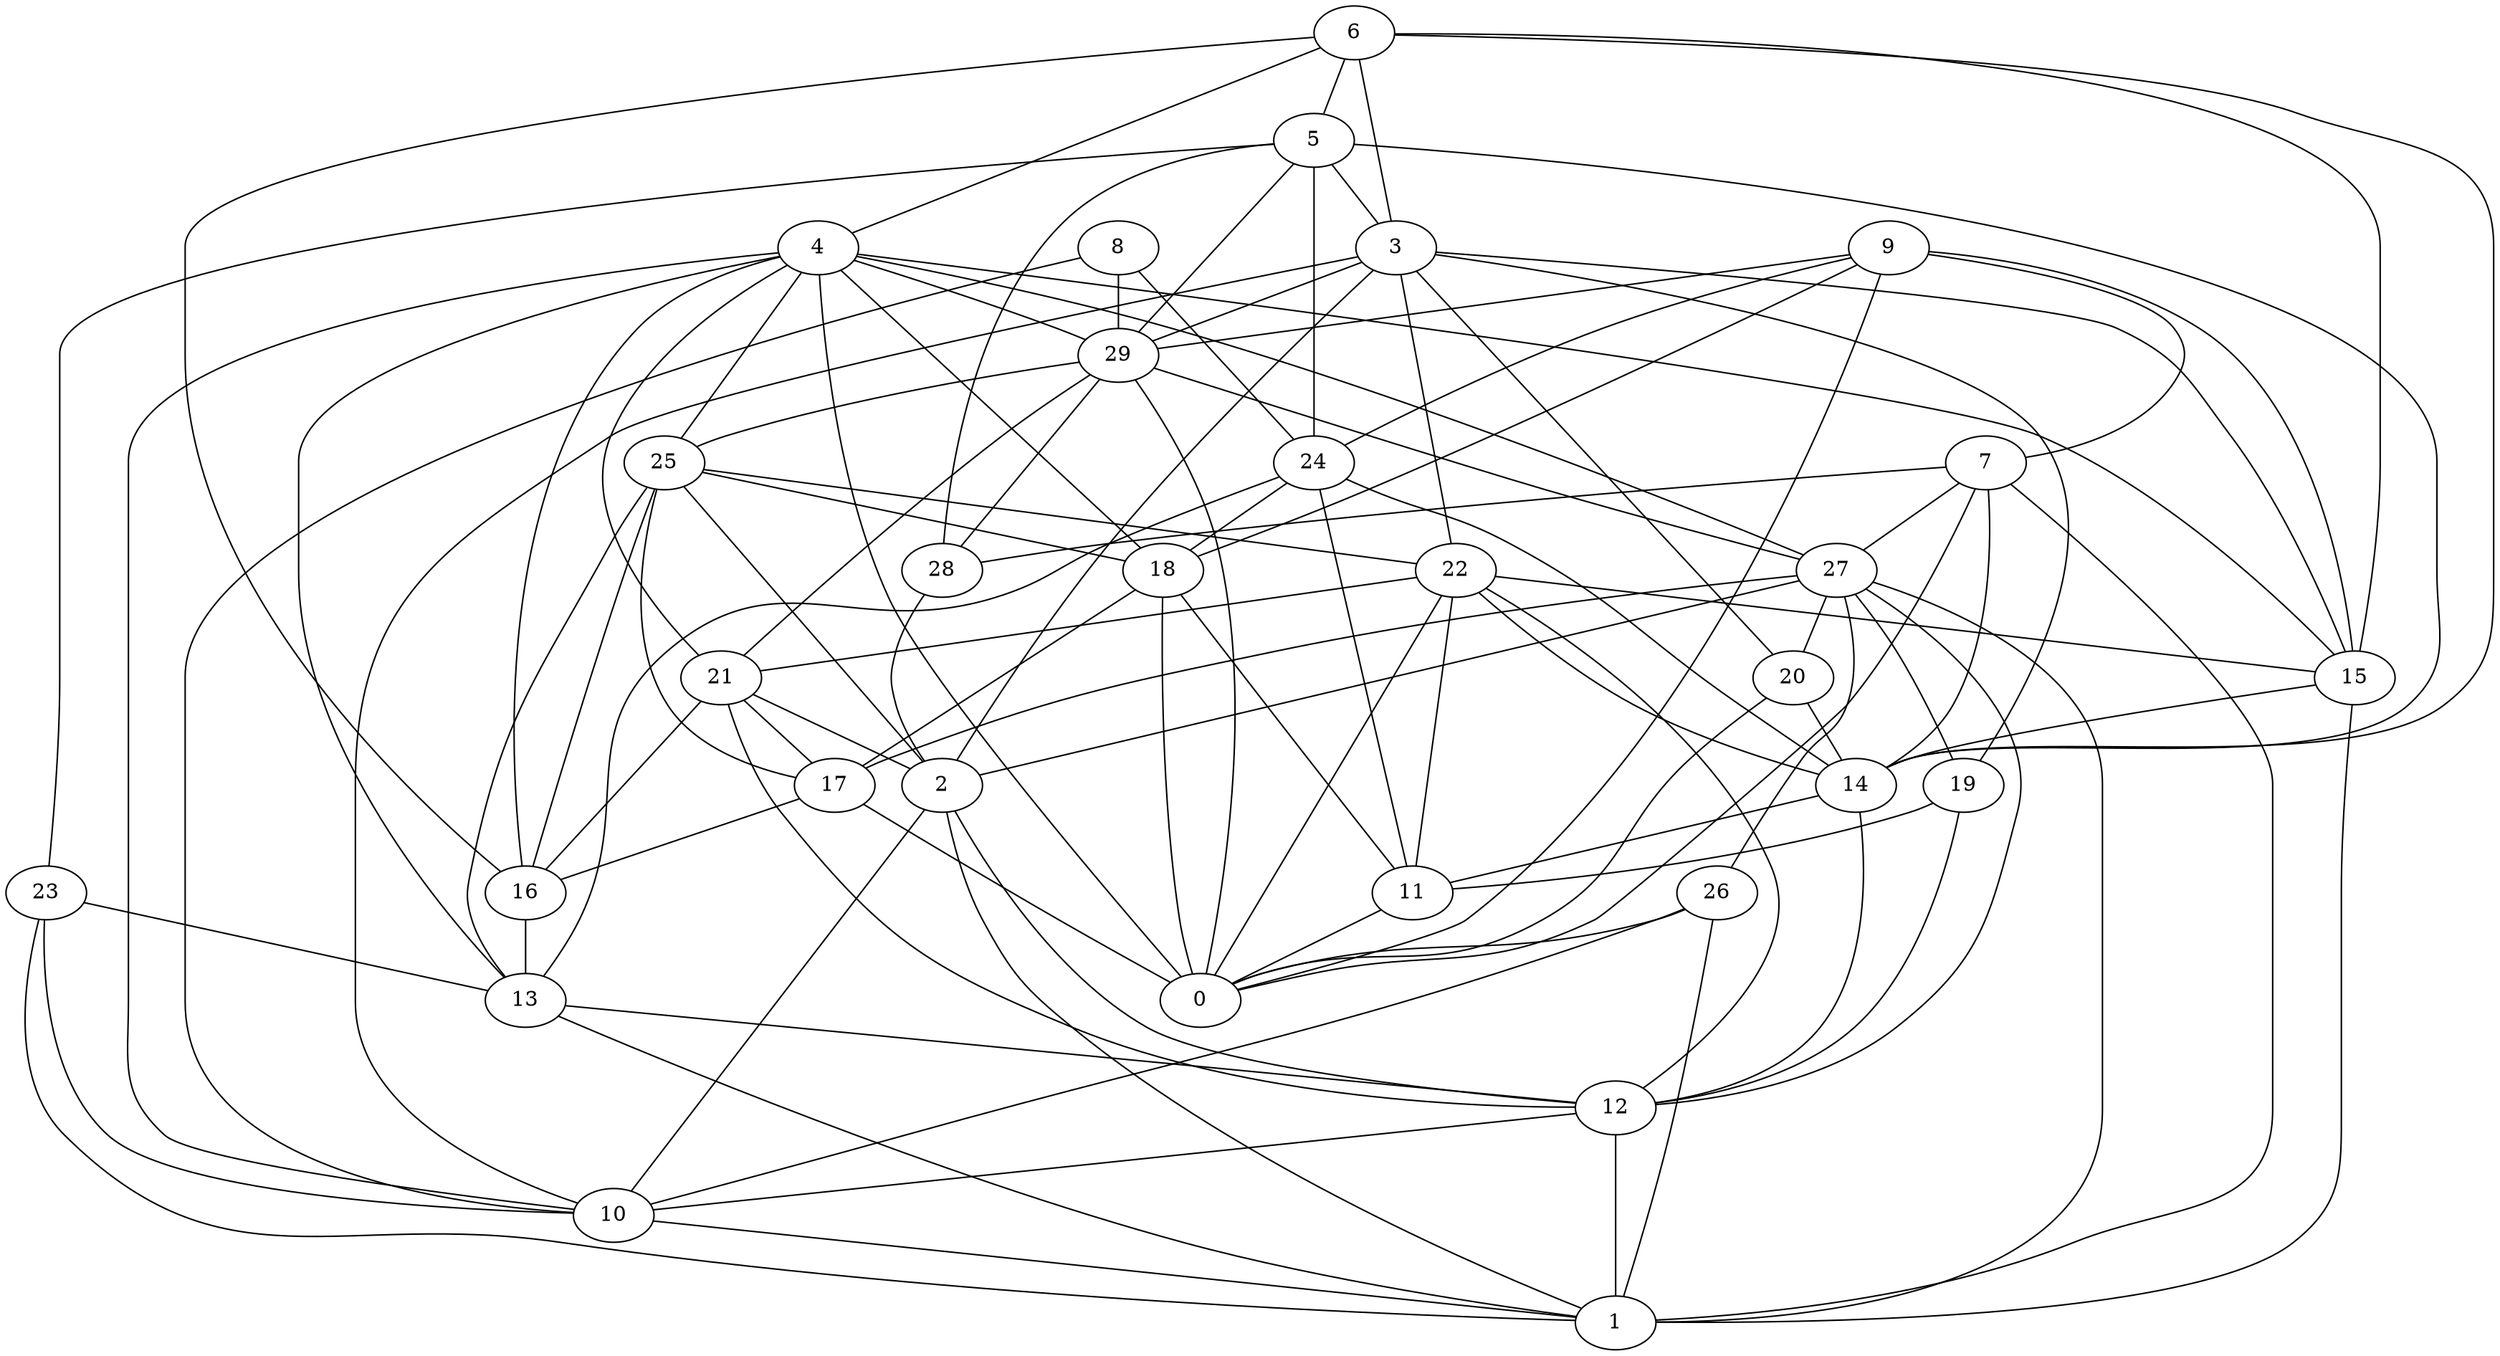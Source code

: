 digraph GG_graph {

subgraph G_graph {
edge [color = black]
"13" -> "1" [dir = none]
"15" -> "1" [dir = none]
"15" -> "14" [dir = none]
"29" -> "21" [dir = none]
"29" -> "27" [dir = none]
"29" -> "28" [dir = none]
"9" -> "18" [dir = none]
"9" -> "7" [dir = none]
"9" -> "29" [dir = none]
"9" -> "0" [dir = none]
"22" -> "15" [dir = none]
"22" -> "14" [dir = none]
"22" -> "11" [dir = none]
"22" -> "21" [dir = none]
"16" -> "13" [dir = none]
"8" -> "29" [dir = none]
"8" -> "10" [dir = none]
"4" -> "21" [dir = none]
"4" -> "10" [dir = none]
"4" -> "15" [dir = none]
"3" -> "20" [dir = none]
"3" -> "10" [dir = none]
"3" -> "29" [dir = none]
"3" -> "22" [dir = none]
"6" -> "16" [dir = none]
"6" -> "4" [dir = none]
"6" -> "14" [dir = none]
"6" -> "3" [dir = none]
"19" -> "12" [dir = none]
"14" -> "12" [dir = none]
"26" -> "10" [dir = none]
"27" -> "1" [dir = none]
"27" -> "26" [dir = none]
"27" -> "19" [dir = none]
"27" -> "20" [dir = none]
"27" -> "17" [dir = none]
"12" -> "10" [dir = none]
"24" -> "14" [dir = none]
"24" -> "13" [dir = none]
"24" -> "18" [dir = none]
"24" -> "11" [dir = none]
"10" -> "1" [dir = none]
"7" -> "1" [dir = none]
"7" -> "28" [dir = none]
"7" -> "27" [dir = none]
"7" -> "0" [dir = none]
"5" -> "23" [dir = none]
"5" -> "29" [dir = none]
"23" -> "1" [dir = none]
"23" -> "13" [dir = none]
"21" -> "2" [dir = none]
"25" -> "17" [dir = none]
"25" -> "13" [dir = none]
"25" -> "22" [dir = none]
"25" -> "2" [dir = none]
"2" -> "10" [dir = none]
"2" -> "1" [dir = none]
"11" -> "0" [dir = none]
"3" -> "19" [dir = none]
"17" -> "0" [dir = none]
"21" -> "17" [dir = none]
"21" -> "16" [dir = none]
"4" -> "25" [dir = none]
"29" -> "0" [dir = none]
"9" -> "24" [dir = none]
"5" -> "24" [dir = none]
"29" -> "25" [dir = none]
"5" -> "3" [dir = none]
"18" -> "17" [dir = none]
"4" -> "0" [dir = none]
"6" -> "15" [dir = none]
"23" -> "10" [dir = none]
"28" -> "2" [dir = none]
"22" -> "12" [dir = none]
"27" -> "2" [dir = none]
"3" -> "15" [dir = none]
"18" -> "0" [dir = none]
"3" -> "2" [dir = none]
"4" -> "18" [dir = none]
"25" -> "16" [dir = none]
"5" -> "28" [dir = none]
"20" -> "14" [dir = none]
"9" -> "15" [dir = none]
"4" -> "29" [dir = none]
"6" -> "5" [dir = none]
"8" -> "24" [dir = none]
"7" -> "14" [dir = none]
"22" -> "0" [dir = none]
"13" -> "12" [dir = none]
"19" -> "11" [dir = none]
"17" -> "16" [dir = none]
"4" -> "27" [dir = none]
"4" -> "13" [dir = none]
"14" -> "11" [dir = none]
"2" -> "12" [dir = none]
"26" -> "0" [dir = none]
"25" -> "18" [dir = none]
"4" -> "16" [dir = none]
"20" -> "0" [dir = none]
"26" -> "1" [dir = none]
"18" -> "11" [dir = none]
"27" -> "12" [dir = none]
"12" -> "1" [dir = none]
"21" -> "12" [dir = none]
"5" -> "14" [dir = none]
}

}
